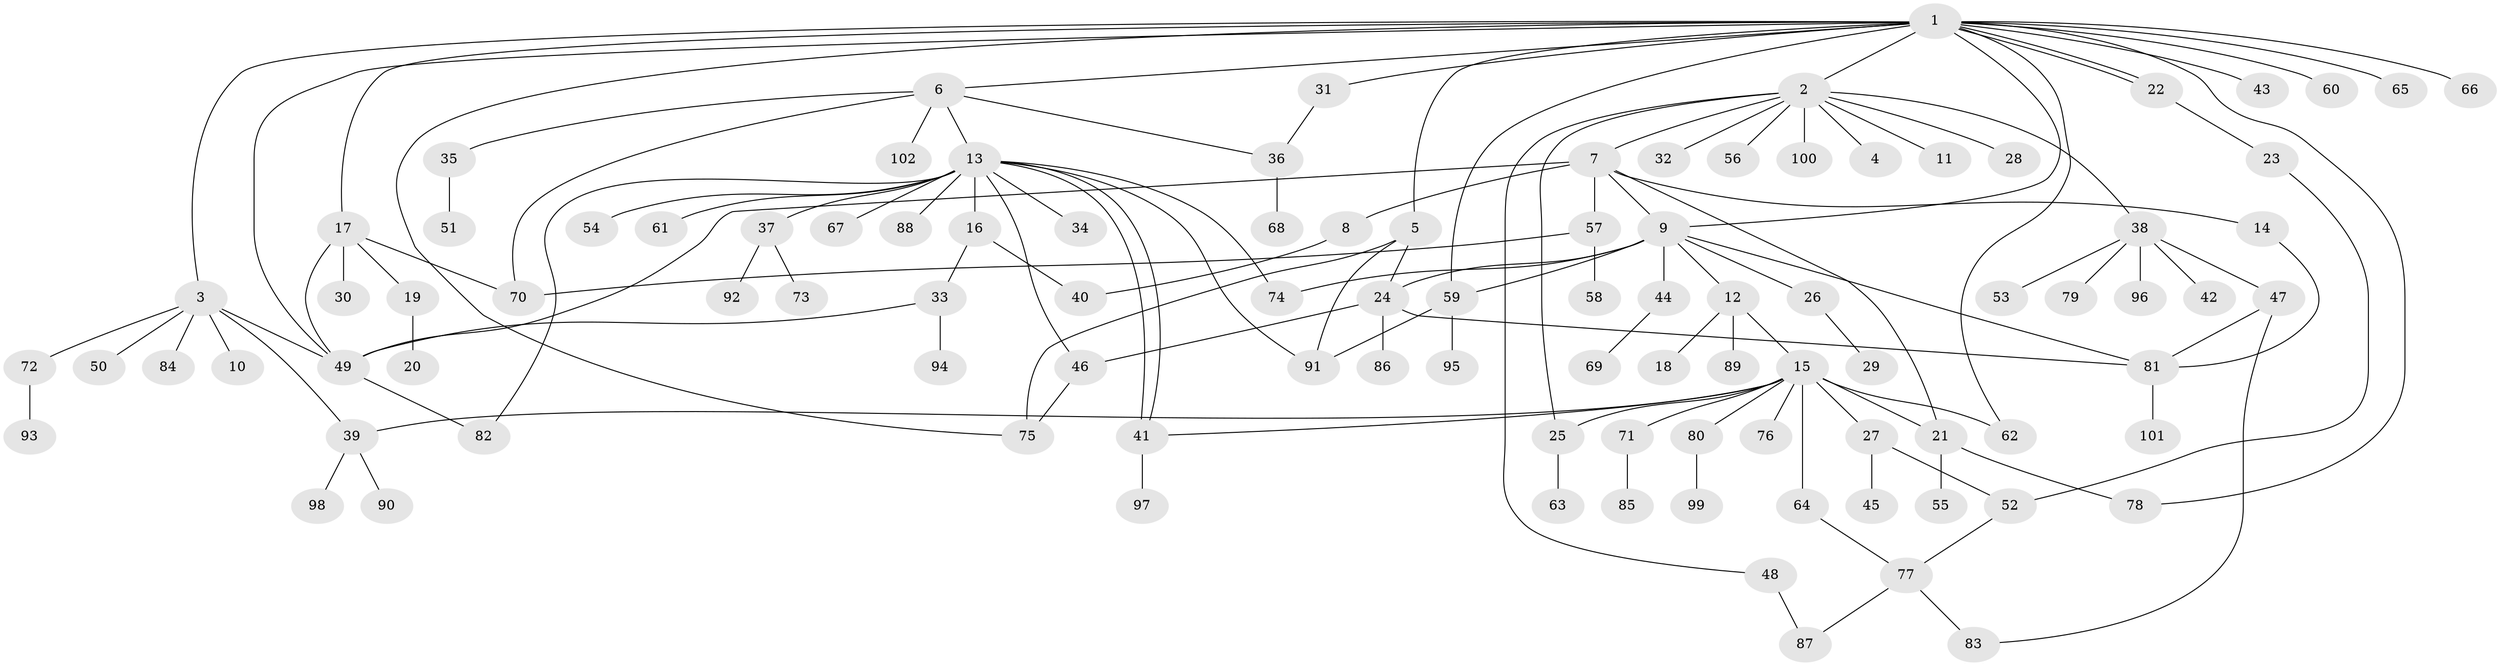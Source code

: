 // coarse degree distribution, {16: 0.013513513513513514, 10: 0.04054054054054054, 6: 0.02702702702702703, 1: 0.5, 4: 0.0945945945945946, 5: 0.02702702702702703, 9: 0.013513513513513514, 2: 0.16216216216216217, 3: 0.0945945945945946, 13: 0.013513513513513514, 8: 0.013513513513513514}
// Generated by graph-tools (version 1.1) at 2025/52/02/27/25 19:52:00]
// undirected, 102 vertices, 134 edges
graph export_dot {
graph [start="1"]
  node [color=gray90,style=filled];
  1;
  2;
  3;
  4;
  5;
  6;
  7;
  8;
  9;
  10;
  11;
  12;
  13;
  14;
  15;
  16;
  17;
  18;
  19;
  20;
  21;
  22;
  23;
  24;
  25;
  26;
  27;
  28;
  29;
  30;
  31;
  32;
  33;
  34;
  35;
  36;
  37;
  38;
  39;
  40;
  41;
  42;
  43;
  44;
  45;
  46;
  47;
  48;
  49;
  50;
  51;
  52;
  53;
  54;
  55;
  56;
  57;
  58;
  59;
  60;
  61;
  62;
  63;
  64;
  65;
  66;
  67;
  68;
  69;
  70;
  71;
  72;
  73;
  74;
  75;
  76;
  77;
  78;
  79;
  80;
  81;
  82;
  83;
  84;
  85;
  86;
  87;
  88;
  89;
  90;
  91;
  92;
  93;
  94;
  95;
  96;
  97;
  98;
  99;
  100;
  101;
  102;
  1 -- 2;
  1 -- 3;
  1 -- 5;
  1 -- 6;
  1 -- 9;
  1 -- 17;
  1 -- 22;
  1 -- 22;
  1 -- 31;
  1 -- 43;
  1 -- 49;
  1 -- 59;
  1 -- 60;
  1 -- 62;
  1 -- 65;
  1 -- 66;
  1 -- 75;
  1 -- 78;
  2 -- 4;
  2 -- 7;
  2 -- 11;
  2 -- 25;
  2 -- 28;
  2 -- 32;
  2 -- 38;
  2 -- 48;
  2 -- 56;
  2 -- 100;
  3 -- 10;
  3 -- 39;
  3 -- 49;
  3 -- 50;
  3 -- 72;
  3 -- 84;
  5 -- 24;
  5 -- 75;
  5 -- 91;
  6 -- 13;
  6 -- 35;
  6 -- 36;
  6 -- 70;
  6 -- 102;
  7 -- 8;
  7 -- 9;
  7 -- 14;
  7 -- 21;
  7 -- 49;
  7 -- 57;
  8 -- 40;
  9 -- 12;
  9 -- 24;
  9 -- 26;
  9 -- 44;
  9 -- 59;
  9 -- 74;
  9 -- 81;
  12 -- 15;
  12 -- 18;
  12 -- 89;
  13 -- 16;
  13 -- 34;
  13 -- 37;
  13 -- 41;
  13 -- 41;
  13 -- 46;
  13 -- 54;
  13 -- 61;
  13 -- 67;
  13 -- 74;
  13 -- 82;
  13 -- 88;
  13 -- 91;
  14 -- 81;
  15 -- 21;
  15 -- 25;
  15 -- 27;
  15 -- 39;
  15 -- 41;
  15 -- 62;
  15 -- 64;
  15 -- 71;
  15 -- 76;
  15 -- 80;
  16 -- 33;
  16 -- 40;
  17 -- 19;
  17 -- 30;
  17 -- 49;
  17 -- 70;
  19 -- 20;
  21 -- 55;
  21 -- 78;
  22 -- 23;
  23 -- 52;
  24 -- 46;
  24 -- 81;
  24 -- 86;
  25 -- 63;
  26 -- 29;
  27 -- 45;
  27 -- 52;
  31 -- 36;
  33 -- 49;
  33 -- 94;
  35 -- 51;
  36 -- 68;
  37 -- 73;
  37 -- 92;
  38 -- 42;
  38 -- 47;
  38 -- 53;
  38 -- 79;
  38 -- 96;
  39 -- 90;
  39 -- 98;
  41 -- 97;
  44 -- 69;
  46 -- 75;
  47 -- 81;
  47 -- 83;
  48 -- 87;
  49 -- 82;
  52 -- 77;
  57 -- 58;
  57 -- 70;
  59 -- 91;
  59 -- 95;
  64 -- 77;
  71 -- 85;
  72 -- 93;
  77 -- 83;
  77 -- 87;
  80 -- 99;
  81 -- 101;
}
